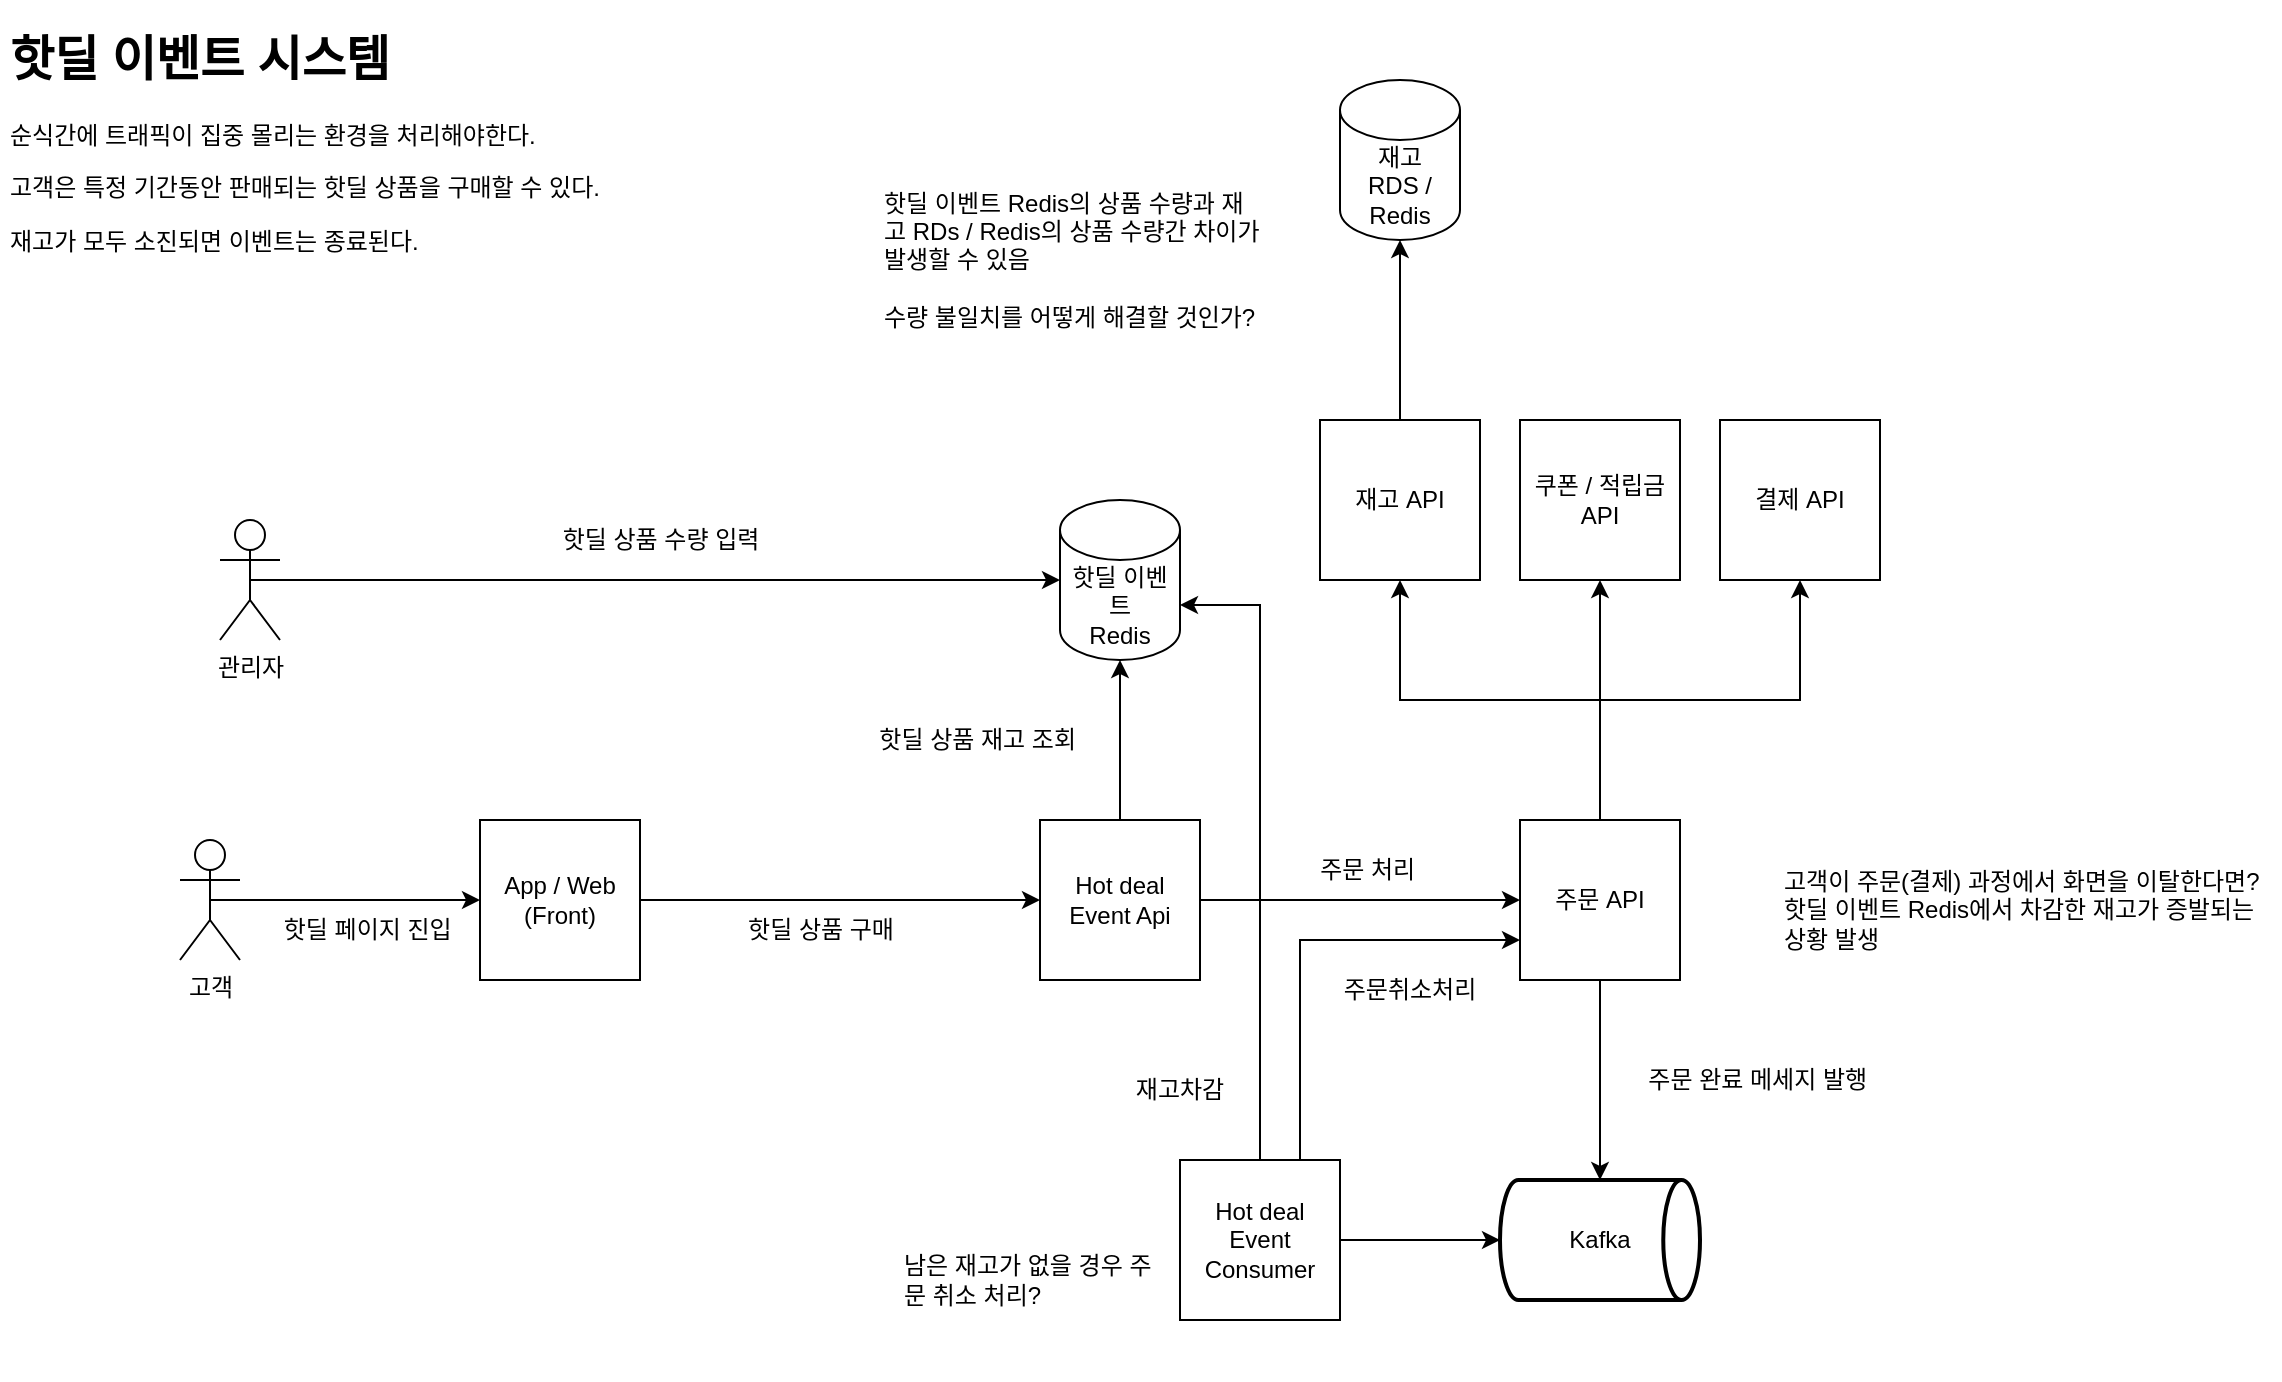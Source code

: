 <mxfile version="21.0.8" type="github">
  <diagram name="페이지-1" id="THUsOuR64LjgHG88BtPO">
    <mxGraphModel dx="1242" dy="703" grid="1" gridSize="10" guides="1" tooltips="1" connect="1" arrows="1" fold="1" page="1" pageScale="1" pageWidth="827" pageHeight="1169" math="0" shadow="0">
      <root>
        <mxCell id="0" />
        <mxCell id="1" parent="0" />
        <mxCell id="NrB0Wtn4uWU9AvgZ2HFs-1" value="&lt;h1&gt;핫딜 이벤트 시스템&lt;/h1&gt;&lt;p&gt;순식간에 트래픽이 집중 몰리는 환경을 처리해야한다.&lt;/p&gt;&lt;p&gt;고객은 특정 기간동안 판매되는 핫딜 상품을 구매할 수 있다.&lt;/p&gt;&lt;p&gt;재고가 모두 소진되면 이벤트는 종료된다.&lt;/p&gt;&lt;p&gt;&lt;br&gt;&lt;/p&gt;" style="text;html=1;strokeColor=none;fillColor=none;spacing=5;spacingTop=-20;whiteSpace=wrap;overflow=hidden;rounded=0;" parent="1" vertex="1">
          <mxGeometry x="120" y="120" width="340" height="150" as="geometry" />
        </mxCell>
        <mxCell id="NrB0Wtn4uWU9AvgZ2HFs-4" style="edgeStyle=orthogonalEdgeStyle;rounded=0;orthogonalLoop=1;jettySize=auto;html=1;exitX=0.5;exitY=0.5;exitDx=0;exitDy=0;exitPerimeter=0;entryX=0;entryY=0.5;entryDx=0;entryDy=0;" parent="1" source="NrB0Wtn4uWU9AvgZ2HFs-2" target="NrB0Wtn4uWU9AvgZ2HFs-3" edge="1">
          <mxGeometry relative="1" as="geometry" />
        </mxCell>
        <mxCell id="NrB0Wtn4uWU9AvgZ2HFs-2" value="고객" style="shape=umlActor;verticalLabelPosition=bottom;verticalAlign=top;html=1;outlineConnect=0;" parent="1" vertex="1">
          <mxGeometry x="210" y="530" width="30" height="60" as="geometry" />
        </mxCell>
        <mxCell id="NrB0Wtn4uWU9AvgZ2HFs-6" style="edgeStyle=orthogonalEdgeStyle;rounded=0;orthogonalLoop=1;jettySize=auto;html=1;exitX=1;exitY=0.5;exitDx=0;exitDy=0;entryX=0;entryY=0.5;entryDx=0;entryDy=0;" parent="1" source="NrB0Wtn4uWU9AvgZ2HFs-3" target="NrB0Wtn4uWU9AvgZ2HFs-5" edge="1">
          <mxGeometry relative="1" as="geometry" />
        </mxCell>
        <mxCell id="NrB0Wtn4uWU9AvgZ2HFs-3" value="App / Web&lt;br&gt;(Front)" style="whiteSpace=wrap;html=1;aspect=fixed;" parent="1" vertex="1">
          <mxGeometry x="360" y="520" width="80" height="80" as="geometry" />
        </mxCell>
        <mxCell id="NrB0Wtn4uWU9AvgZ2HFs-8" style="edgeStyle=orthogonalEdgeStyle;rounded=0;orthogonalLoop=1;jettySize=auto;html=1;exitX=0.5;exitY=0;exitDx=0;exitDy=0;entryX=0.5;entryY=1;entryDx=0;entryDy=0;entryPerimeter=0;" parent="1" source="NrB0Wtn4uWU9AvgZ2HFs-5" target="NrB0Wtn4uWU9AvgZ2HFs-7" edge="1">
          <mxGeometry relative="1" as="geometry" />
        </mxCell>
        <mxCell id="NrB0Wtn4uWU9AvgZ2HFs-14" style="edgeStyle=orthogonalEdgeStyle;rounded=0;orthogonalLoop=1;jettySize=auto;html=1;exitX=1;exitY=0.5;exitDx=0;exitDy=0;entryX=0;entryY=0.5;entryDx=0;entryDy=0;" parent="1" source="NrB0Wtn4uWU9AvgZ2HFs-5" target="NrB0Wtn4uWU9AvgZ2HFs-13" edge="1">
          <mxGeometry relative="1" as="geometry" />
        </mxCell>
        <mxCell id="NrB0Wtn4uWU9AvgZ2HFs-5" value="Hot deal Event Api" style="whiteSpace=wrap;html=1;aspect=fixed;" parent="1" vertex="1">
          <mxGeometry x="640" y="520" width="80" height="80" as="geometry" />
        </mxCell>
        <mxCell id="NrB0Wtn4uWU9AvgZ2HFs-7" value="핫딜 이벤트&lt;br&gt;Redis" style="shape=cylinder3;whiteSpace=wrap;html=1;boundedLbl=1;backgroundOutline=1;size=15;" parent="1" vertex="1">
          <mxGeometry x="650" y="360" width="60" height="80" as="geometry" />
        </mxCell>
        <mxCell id="NrB0Wtn4uWU9AvgZ2HFs-9" value="핫딜 상품 재고 조회&amp;nbsp;" style="text;html=1;align=center;verticalAlign=middle;resizable=0;points=[];autosize=1;strokeColor=none;fillColor=none;" parent="1" vertex="1">
          <mxGeometry x="545" y="465" width="130" height="30" as="geometry" />
        </mxCell>
        <mxCell id="NrB0Wtn4uWU9AvgZ2HFs-10" value="핫딜 페이지 진입&amp;nbsp;" style="text;html=1;align=center;verticalAlign=middle;resizable=0;points=[];autosize=1;strokeColor=none;fillColor=none;" parent="1" vertex="1">
          <mxGeometry x="250" y="560" width="110" height="30" as="geometry" />
        </mxCell>
        <mxCell id="NrB0Wtn4uWU9AvgZ2HFs-11" value="핫딜 상품 구매" style="text;html=1;align=center;verticalAlign=middle;resizable=0;points=[];autosize=1;strokeColor=none;fillColor=none;" parent="1" vertex="1">
          <mxGeometry x="480" y="560" width="100" height="30" as="geometry" />
        </mxCell>
        <mxCell id="NrB0Wtn4uWU9AvgZ2HFs-18" style="edgeStyle=orthogonalEdgeStyle;rounded=0;orthogonalLoop=1;jettySize=auto;html=1;exitX=0.5;exitY=0;exitDx=0;exitDy=0;entryX=0.5;entryY=1;entryDx=0;entryDy=0;" parent="1" source="NrB0Wtn4uWU9AvgZ2HFs-13" target="NrB0Wtn4uWU9AvgZ2HFs-15" edge="1">
          <mxGeometry relative="1" as="geometry" />
        </mxCell>
        <mxCell id="NrB0Wtn4uWU9AvgZ2HFs-19" style="edgeStyle=orthogonalEdgeStyle;rounded=0;orthogonalLoop=1;jettySize=auto;html=1;exitX=0.5;exitY=0;exitDx=0;exitDy=0;entryX=0.5;entryY=1;entryDx=0;entryDy=0;" parent="1" source="NrB0Wtn4uWU9AvgZ2HFs-13" target="NrB0Wtn4uWU9AvgZ2HFs-16" edge="1">
          <mxGeometry relative="1" as="geometry" />
        </mxCell>
        <mxCell id="NrB0Wtn4uWU9AvgZ2HFs-20" style="edgeStyle=orthogonalEdgeStyle;rounded=0;orthogonalLoop=1;jettySize=auto;html=1;exitX=0.5;exitY=0;exitDx=0;exitDy=0;entryX=0.5;entryY=1;entryDx=0;entryDy=0;" parent="1" source="NrB0Wtn4uWU9AvgZ2HFs-13" target="NrB0Wtn4uWU9AvgZ2HFs-17" edge="1">
          <mxGeometry relative="1" as="geometry" />
        </mxCell>
        <mxCell id="NrB0Wtn4uWU9AvgZ2HFs-32" style="edgeStyle=orthogonalEdgeStyle;rounded=0;orthogonalLoop=1;jettySize=auto;html=1;exitX=0.5;exitY=1;exitDx=0;exitDy=0;" parent="1" source="NrB0Wtn4uWU9AvgZ2HFs-13" target="NrB0Wtn4uWU9AvgZ2HFs-31" edge="1">
          <mxGeometry relative="1" as="geometry" />
        </mxCell>
        <mxCell id="NrB0Wtn4uWU9AvgZ2HFs-13" value="주문 API" style="whiteSpace=wrap;html=1;aspect=fixed;" parent="1" vertex="1">
          <mxGeometry x="880" y="520" width="80" height="80" as="geometry" />
        </mxCell>
        <mxCell id="NrB0Wtn4uWU9AvgZ2HFs-27" style="edgeStyle=orthogonalEdgeStyle;rounded=0;orthogonalLoop=1;jettySize=auto;html=1;exitX=0.5;exitY=0;exitDx=0;exitDy=0;entryX=0.5;entryY=1;entryDx=0;entryDy=0;entryPerimeter=0;" parent="1" source="NrB0Wtn4uWU9AvgZ2HFs-15" target="NrB0Wtn4uWU9AvgZ2HFs-26" edge="1">
          <mxGeometry relative="1" as="geometry" />
        </mxCell>
        <mxCell id="NrB0Wtn4uWU9AvgZ2HFs-15" value="재고 API" style="whiteSpace=wrap;html=1;aspect=fixed;" parent="1" vertex="1">
          <mxGeometry x="780" y="320" width="80" height="80" as="geometry" />
        </mxCell>
        <mxCell id="NrB0Wtn4uWU9AvgZ2HFs-16" value="쿠폰 / 적립금API" style="whiteSpace=wrap;html=1;aspect=fixed;" parent="1" vertex="1">
          <mxGeometry x="880" y="320" width="80" height="80" as="geometry" />
        </mxCell>
        <mxCell id="NrB0Wtn4uWU9AvgZ2HFs-17" value="결제 API" style="whiteSpace=wrap;html=1;aspect=fixed;" parent="1" vertex="1">
          <mxGeometry x="980" y="320" width="80" height="80" as="geometry" />
        </mxCell>
        <mxCell id="NrB0Wtn4uWU9AvgZ2HFs-23" style="edgeStyle=orthogonalEdgeStyle;rounded=0;orthogonalLoop=1;jettySize=auto;html=1;exitX=0.5;exitY=0.5;exitDx=0;exitDy=0;exitPerimeter=0;entryX=0;entryY=0.5;entryDx=0;entryDy=0;entryPerimeter=0;" parent="1" source="NrB0Wtn4uWU9AvgZ2HFs-21" target="NrB0Wtn4uWU9AvgZ2HFs-7" edge="1">
          <mxGeometry relative="1" as="geometry" />
        </mxCell>
        <mxCell id="NrB0Wtn4uWU9AvgZ2HFs-21" value="관리자" style="shape=umlActor;verticalLabelPosition=bottom;verticalAlign=top;html=1;outlineConnect=0;" parent="1" vertex="1">
          <mxGeometry x="230" y="370" width="30" height="60" as="geometry" />
        </mxCell>
        <mxCell id="NrB0Wtn4uWU9AvgZ2HFs-24" value="핫딜 상품 수량 입력" style="text;html=1;align=center;verticalAlign=middle;resizable=0;points=[];autosize=1;strokeColor=none;fillColor=none;" parent="1" vertex="1">
          <mxGeometry x="390" y="365" width="120" height="30" as="geometry" />
        </mxCell>
        <mxCell id="NrB0Wtn4uWU9AvgZ2HFs-26" value="재고&lt;br&gt;RDS / Redis" style="shape=cylinder3;whiteSpace=wrap;html=1;boundedLbl=1;backgroundOutline=1;size=15;" parent="1" vertex="1">
          <mxGeometry x="790" y="150" width="60" height="80" as="geometry" />
        </mxCell>
        <mxCell id="NrB0Wtn4uWU9AvgZ2HFs-28" value="주문 처리&amp;nbsp;" style="text;html=1;align=center;verticalAlign=middle;resizable=0;points=[];autosize=1;strokeColor=none;fillColor=none;" parent="1" vertex="1">
          <mxGeometry x="770" y="530" width="70" height="30" as="geometry" />
        </mxCell>
        <mxCell id="NrB0Wtn4uWU9AvgZ2HFs-29" value="핫딜 이벤트 Redis의 상품 수량과 재고 RDs / Redis의 상품 수량간 차이가 발생할 수 있음&lt;br&gt;&lt;br&gt;수량 불일치를 어떻게 해결할 것인가?" style="text;html=1;strokeColor=none;fillColor=none;align=left;verticalAlign=middle;whiteSpace=wrap;rounded=0;" parent="1" vertex="1">
          <mxGeometry x="560" y="190" width="190" height="100" as="geometry" />
        </mxCell>
        <mxCell id="NrB0Wtn4uWU9AvgZ2HFs-30" value="고객이 주문(결제) 과정에서 화면을 이탈한다면?&lt;br&gt;핫딜 이벤트 Redis에서 차감한 재고가 증발되는 상황 발생" style="text;html=1;strokeColor=none;fillColor=none;align=left;verticalAlign=middle;whiteSpace=wrap;rounded=0;" parent="1" vertex="1">
          <mxGeometry x="1010" y="520" width="250" height="90" as="geometry" />
        </mxCell>
        <mxCell id="NrB0Wtn4uWU9AvgZ2HFs-31" value="Kafka" style="strokeWidth=2;html=1;shape=mxgraph.flowchart.direct_data;whiteSpace=wrap;" parent="1" vertex="1">
          <mxGeometry x="870" y="700" width="100" height="60" as="geometry" />
        </mxCell>
        <mxCell id="NrB0Wtn4uWU9AvgZ2HFs-33" value="주문 완료 메세지 발행&amp;nbsp;" style="text;html=1;align=center;verticalAlign=middle;resizable=0;points=[];autosize=1;strokeColor=none;fillColor=none;" parent="1" vertex="1">
          <mxGeometry x="930" y="635" width="140" height="30" as="geometry" />
        </mxCell>
        <mxCell id="hMik_GF9KgFQ4EGa2ahF-2" style="edgeStyle=orthogonalEdgeStyle;rounded=0;orthogonalLoop=1;jettySize=auto;html=1;exitX=1;exitY=0.5;exitDx=0;exitDy=0;entryX=0;entryY=0.5;entryDx=0;entryDy=0;entryPerimeter=0;" edge="1" parent="1" source="hMik_GF9KgFQ4EGa2ahF-1" target="NrB0Wtn4uWU9AvgZ2HFs-31">
          <mxGeometry relative="1" as="geometry" />
        </mxCell>
        <mxCell id="hMik_GF9KgFQ4EGa2ahF-3" style="edgeStyle=orthogonalEdgeStyle;rounded=0;orthogonalLoop=1;jettySize=auto;html=1;exitX=0.5;exitY=0;exitDx=0;exitDy=0;entryX=1;entryY=0;entryDx=0;entryDy=52.5;entryPerimeter=0;" edge="1" parent="1" source="hMik_GF9KgFQ4EGa2ahF-1" target="NrB0Wtn4uWU9AvgZ2HFs-7">
          <mxGeometry relative="1" as="geometry" />
        </mxCell>
        <mxCell id="hMik_GF9KgFQ4EGa2ahF-6" style="edgeStyle=orthogonalEdgeStyle;rounded=0;orthogonalLoop=1;jettySize=auto;html=1;exitX=0.75;exitY=0;exitDx=0;exitDy=0;entryX=0;entryY=0.75;entryDx=0;entryDy=0;" edge="1" parent="1" source="hMik_GF9KgFQ4EGa2ahF-1" target="NrB0Wtn4uWU9AvgZ2HFs-13">
          <mxGeometry relative="1" as="geometry" />
        </mxCell>
        <mxCell id="hMik_GF9KgFQ4EGa2ahF-1" value="Hot deal Event Consumer" style="whiteSpace=wrap;html=1;aspect=fixed;" vertex="1" parent="1">
          <mxGeometry x="710" y="690" width="80" height="80" as="geometry" />
        </mxCell>
        <mxCell id="hMik_GF9KgFQ4EGa2ahF-4" value="재고차감" style="text;html=1;strokeColor=none;fillColor=none;align=center;verticalAlign=middle;whiteSpace=wrap;rounded=0;" vertex="1" parent="1">
          <mxGeometry x="680" y="640" width="60" height="30" as="geometry" />
        </mxCell>
        <mxCell id="hMik_GF9KgFQ4EGa2ahF-5" value="남은 재고가 없을 경우 주문 취소 처리?&amp;nbsp;" style="text;html=1;strokeColor=none;fillColor=none;align=left;verticalAlign=middle;whiteSpace=wrap;rounded=0;" vertex="1" parent="1">
          <mxGeometry x="570" y="700" width="130" height="100" as="geometry" />
        </mxCell>
        <mxCell id="hMik_GF9KgFQ4EGa2ahF-7" value="주문취소처리" style="text;html=1;strokeColor=none;fillColor=none;align=center;verticalAlign=middle;whiteSpace=wrap;rounded=0;" vertex="1" parent="1">
          <mxGeometry x="790" y="590" width="70" height="30" as="geometry" />
        </mxCell>
      </root>
    </mxGraphModel>
  </diagram>
</mxfile>
